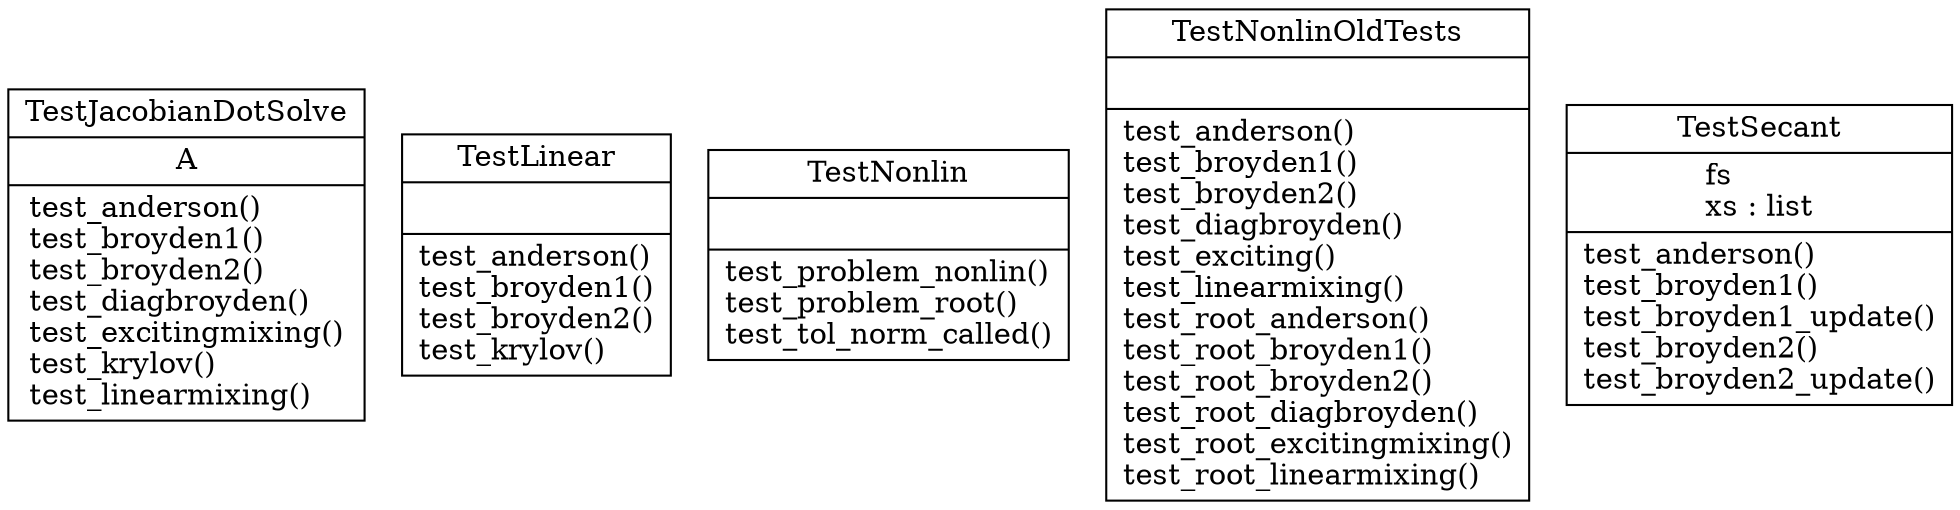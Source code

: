 digraph "classes_10" {
rankdir=BT
charset="utf-8"
"test_nonlin.TestJacobianDotSolve" [color="black", fontcolor="black", label=<{TestJacobianDotSolve|A<br ALIGN="LEFT"/>|test_anderson()<br ALIGN="LEFT"/>test_broyden1()<br ALIGN="LEFT"/>test_broyden2()<br ALIGN="LEFT"/>test_diagbroyden()<br ALIGN="LEFT"/>test_excitingmixing()<br ALIGN="LEFT"/>test_krylov()<br ALIGN="LEFT"/>test_linearmixing()<br ALIGN="LEFT"/>}>, shape="record", style="solid"];
"test_nonlin.TestLinear" [color="black", fontcolor="black", label=<{TestLinear|<br ALIGN="LEFT"/>|test_anderson()<br ALIGN="LEFT"/>test_broyden1()<br ALIGN="LEFT"/>test_broyden2()<br ALIGN="LEFT"/>test_krylov()<br ALIGN="LEFT"/>}>, shape="record", style="solid"];
"test_nonlin.TestNonlin" [color="black", fontcolor="black", label=<{TestNonlin|<br ALIGN="LEFT"/>|test_problem_nonlin()<br ALIGN="LEFT"/>test_problem_root()<br ALIGN="LEFT"/>test_tol_norm_called()<br ALIGN="LEFT"/>}>, shape="record", style="solid"];
"test_nonlin.TestNonlinOldTests" [color="black", fontcolor="black", label=<{TestNonlinOldTests|<br ALIGN="LEFT"/>|test_anderson()<br ALIGN="LEFT"/>test_broyden1()<br ALIGN="LEFT"/>test_broyden2()<br ALIGN="LEFT"/>test_diagbroyden()<br ALIGN="LEFT"/>test_exciting()<br ALIGN="LEFT"/>test_linearmixing()<br ALIGN="LEFT"/>test_root_anderson()<br ALIGN="LEFT"/>test_root_broyden1()<br ALIGN="LEFT"/>test_root_broyden2()<br ALIGN="LEFT"/>test_root_diagbroyden()<br ALIGN="LEFT"/>test_root_excitingmixing()<br ALIGN="LEFT"/>test_root_linearmixing()<br ALIGN="LEFT"/>}>, shape="record", style="solid"];
"test_nonlin.TestSecant" [color="black", fontcolor="black", label=<{TestSecant|fs<br ALIGN="LEFT"/>xs : list<br ALIGN="LEFT"/>|test_anderson()<br ALIGN="LEFT"/>test_broyden1()<br ALIGN="LEFT"/>test_broyden1_update()<br ALIGN="LEFT"/>test_broyden2()<br ALIGN="LEFT"/>test_broyden2_update()<br ALIGN="LEFT"/>}>, shape="record", style="solid"];
}
